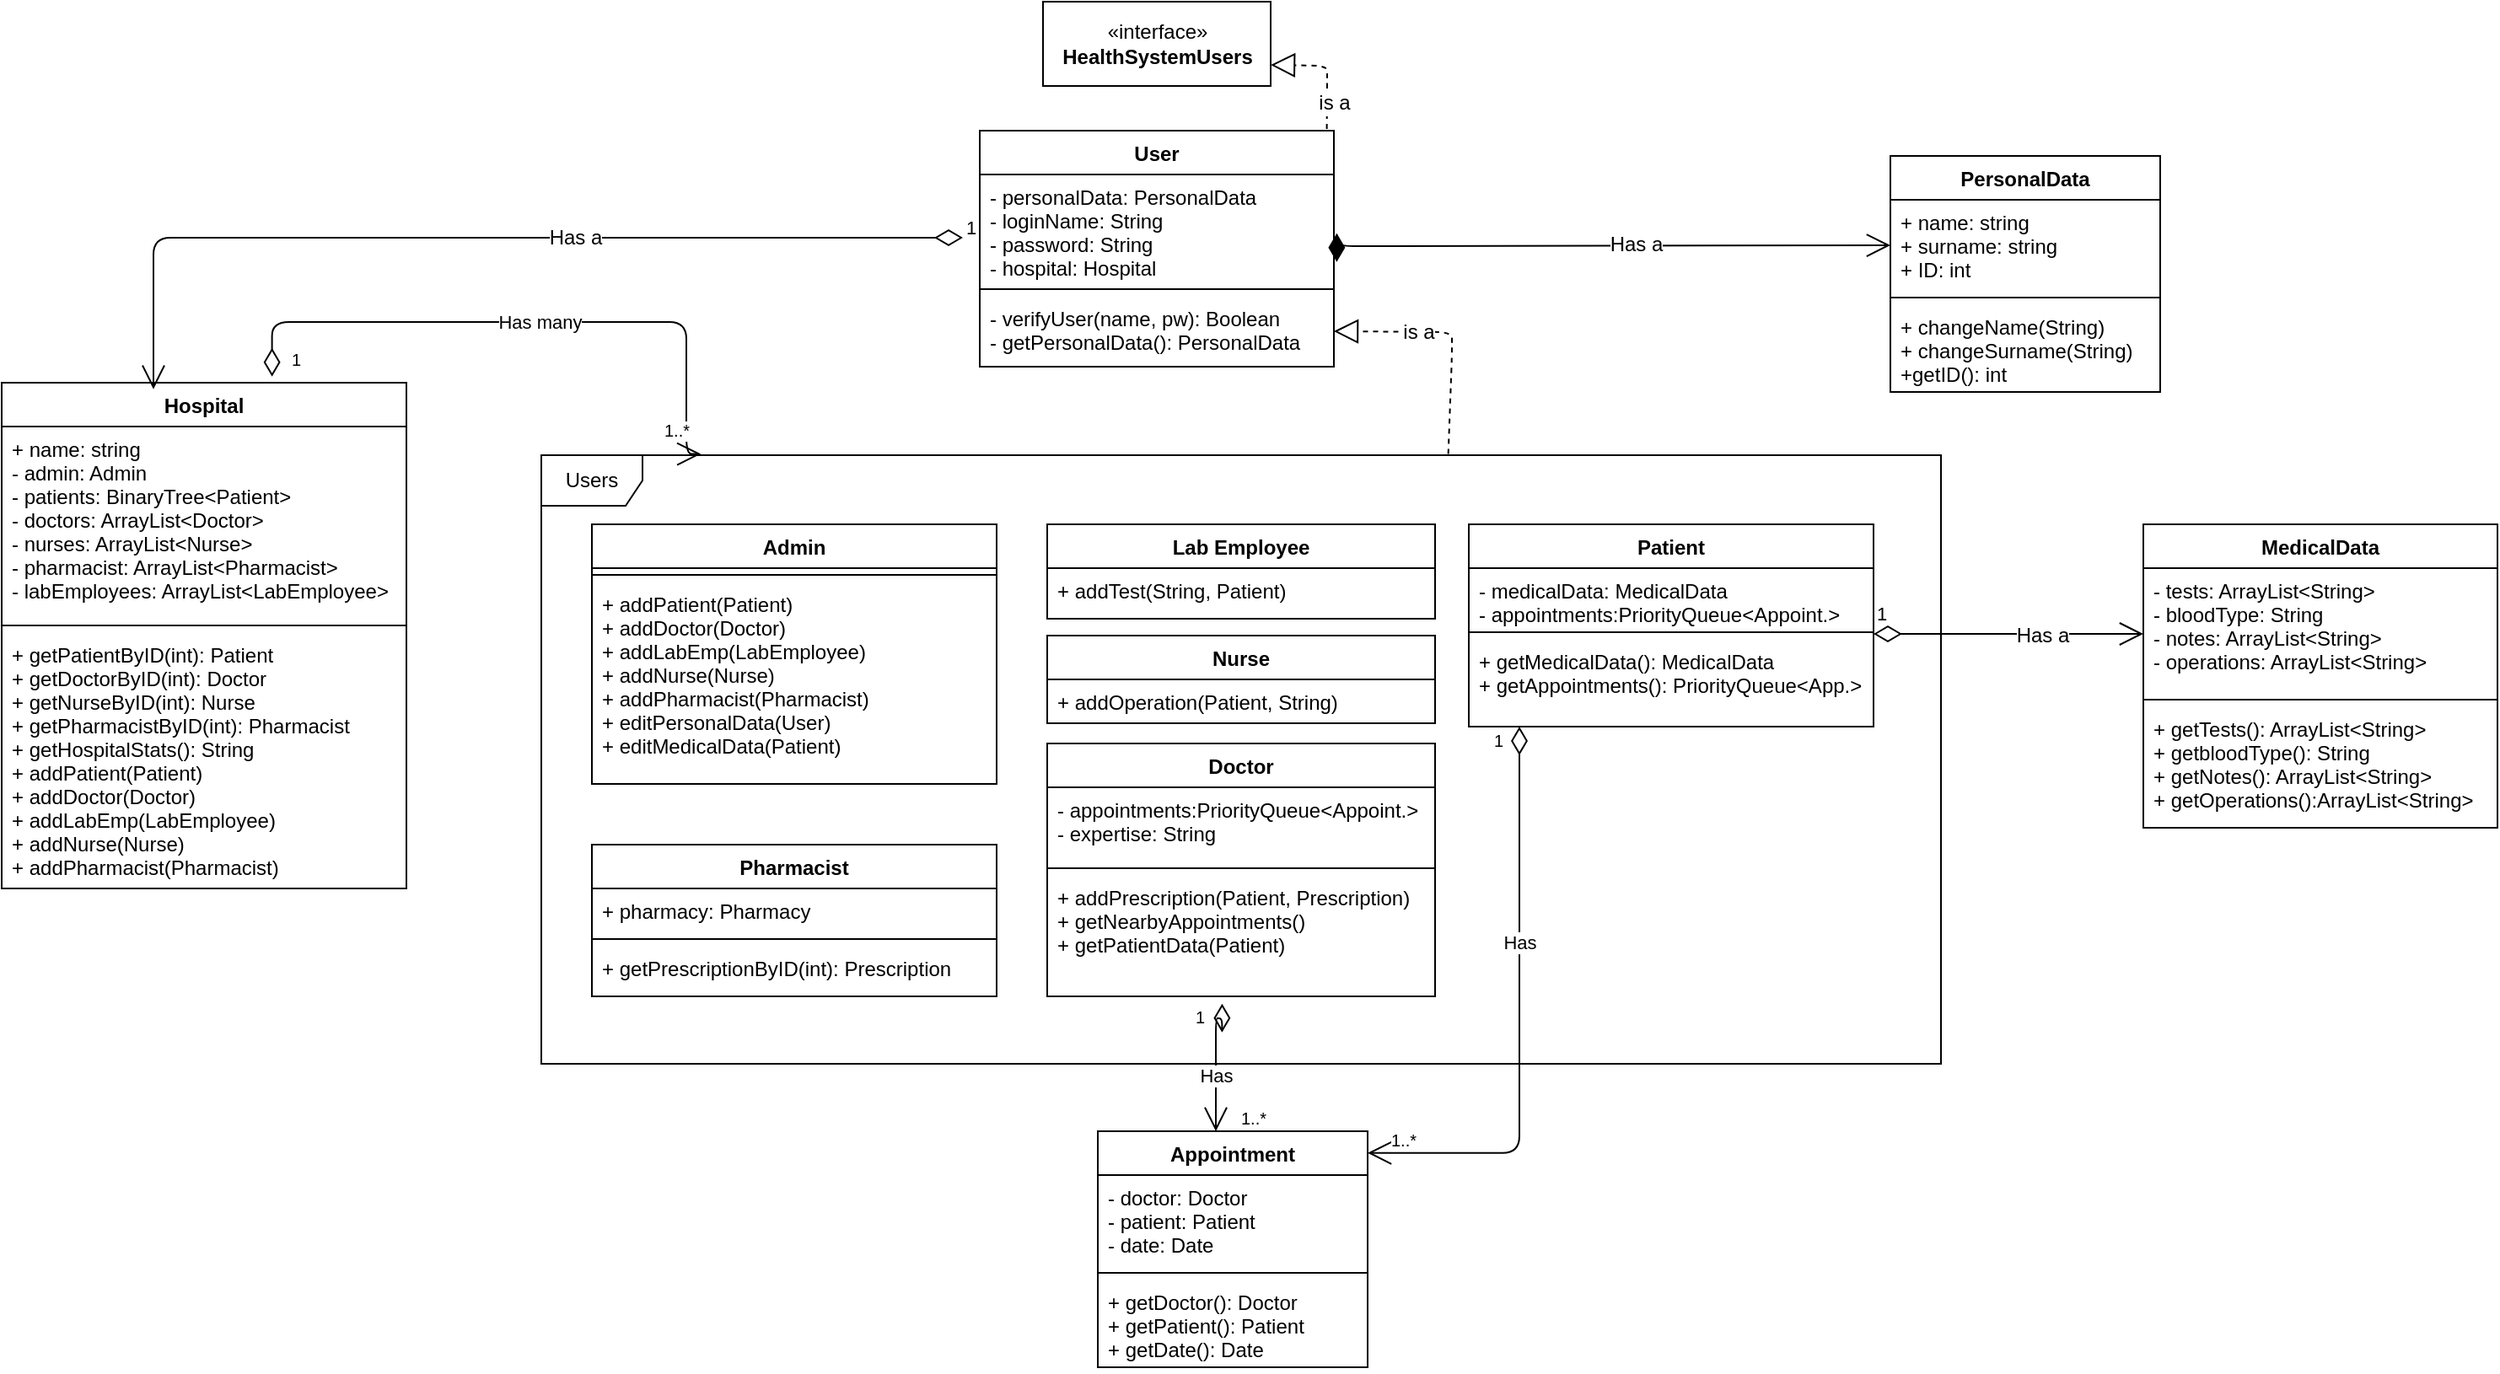 <mxfile version="12.1.3" type="device" pages="1"><diagram id="Zr2dmgQrheee5ZIwZqPT" name="Page-1"><mxGraphModel dx="1170" dy="573" grid="1" gridSize="10" guides="1" tooltips="1" connect="1" arrows="1" fold="1" page="1" pageScale="1" pageWidth="1169" pageHeight="827" math="0" shadow="0"><root><mxCell id="0"/><mxCell id="1" parent="0"/><mxCell id="RhYNFi-uM9asIL7bPDBp-73" value="Users" style="shape=umlFrame;whiteSpace=wrap;html=1;" vertex="1" parent="1"><mxGeometry x="360" y="279" width="830" height="361" as="geometry"/></mxCell><mxCell id="RhYNFi-uM9asIL7bPDBp-1" value="Hospital&#xA;" style="swimlane;fontStyle=1;align=center;verticalAlign=top;childLayout=stackLayout;horizontal=1;startSize=26;horizontalStack=0;resizeParent=1;resizeParentMax=0;resizeLast=0;collapsible=1;marginBottom=0;" vertex="1" parent="1"><mxGeometry x="40" y="236" width="240" height="300" as="geometry"/></mxCell><mxCell id="RhYNFi-uM9asIL7bPDBp-2" value="+ name: string&#xA;- admin: Admin&#xA;- patients: BinaryTree&lt;Patient&gt;&#xA;- doctors: ArrayList&lt;Doctor&gt;&#xA;- nurses: ArrayList&lt;Nurse&gt;&#xA;- pharmacist: ArrayList&lt;Pharmacist&gt;&#xA;- labEmployees: ArrayList&lt;LabEmployee&gt;&#xA;" style="text;strokeColor=none;fillColor=none;align=left;verticalAlign=top;spacingLeft=4;spacingRight=4;overflow=hidden;rotatable=0;points=[[0,0.5],[1,0.5]];portConstraint=eastwest;" vertex="1" parent="RhYNFi-uM9asIL7bPDBp-1"><mxGeometry y="26" width="240" height="114" as="geometry"/></mxCell><mxCell id="RhYNFi-uM9asIL7bPDBp-3" value="" style="line;strokeWidth=1;fillColor=none;align=left;verticalAlign=middle;spacingTop=-1;spacingLeft=3;spacingRight=3;rotatable=0;labelPosition=right;points=[];portConstraint=eastwest;" vertex="1" parent="RhYNFi-uM9asIL7bPDBp-1"><mxGeometry y="140" width="240" height="8" as="geometry"/></mxCell><mxCell id="RhYNFi-uM9asIL7bPDBp-4" value="+ getPatientByID(int): Patient&#xA;+ getDoctorByID(int): Doctor&#xA;+ getNurseByID(int): Nurse&#xA;+ getPharmacistByID(int): Pharmacist&#xA;+ getHospitalStats(): String&#xA;+ addPatient(Patient)&#xA;+ addDoctor(Doctor)&#xA;+ addLabEmp(LabEmployee)&#xA;+ addNurse(Nurse)&#xA;+ addPharmacist(Pharmacist)&#xA;&#xA;&#xA;&#xA;&#xA;" style="text;strokeColor=none;fillColor=none;align=left;verticalAlign=top;spacingLeft=4;spacingRight=4;overflow=hidden;rotatable=0;points=[[0,0.5],[1,0.5]];portConstraint=eastwest;" vertex="1" parent="RhYNFi-uM9asIL7bPDBp-1"><mxGeometry y="148" width="240" height="152" as="geometry"/></mxCell><mxCell id="RhYNFi-uM9asIL7bPDBp-9" value="User" style="swimlane;fontStyle=1;align=center;verticalAlign=top;childLayout=stackLayout;horizontal=1;startSize=26;horizontalStack=0;resizeParent=1;resizeParentMax=0;resizeLast=0;collapsible=1;marginBottom=0;" vertex="1" parent="1"><mxGeometry x="620" y="86.5" width="210" height="140" as="geometry"/></mxCell><mxCell id="RhYNFi-uM9asIL7bPDBp-10" value="- personalData: PersonalData&#xA;- loginName: String&#xA;- password: String&#xA;- hospital: Hospital&#xA;&#xA;" style="text;strokeColor=none;fillColor=none;align=left;verticalAlign=top;spacingLeft=4;spacingRight=4;overflow=hidden;rotatable=0;points=[[0,0.5],[1,0.5]];portConstraint=eastwest;" vertex="1" parent="RhYNFi-uM9asIL7bPDBp-9"><mxGeometry y="26" width="210" height="64" as="geometry"/></mxCell><mxCell id="RhYNFi-uM9asIL7bPDBp-11" value="" style="line;strokeWidth=1;fillColor=none;align=left;verticalAlign=middle;spacingTop=-1;spacingLeft=3;spacingRight=3;rotatable=0;labelPosition=right;points=[];portConstraint=eastwest;" vertex="1" parent="RhYNFi-uM9asIL7bPDBp-9"><mxGeometry y="90" width="210" height="8" as="geometry"/></mxCell><mxCell id="RhYNFi-uM9asIL7bPDBp-12" value="- verifyUser(name, pw): Boolean&#xA;- getPersonalData(): PersonalData&#xA;" style="text;strokeColor=none;fillColor=none;align=left;verticalAlign=top;spacingLeft=4;spacingRight=4;overflow=hidden;rotatable=0;points=[[0,0.5],[1,0.5]];portConstraint=eastwest;" vertex="1" parent="RhYNFi-uM9asIL7bPDBp-9"><mxGeometry y="98" width="210" height="42" as="geometry"/></mxCell><mxCell id="RhYNFi-uM9asIL7bPDBp-13" value="Doctor" style="swimlane;fontStyle=1;align=center;verticalAlign=top;childLayout=stackLayout;horizontal=1;startSize=26;horizontalStack=0;resizeParent=1;resizeParentMax=0;resizeLast=0;collapsible=1;marginBottom=0;" vertex="1" parent="1"><mxGeometry x="660" y="450" width="230" height="150" as="geometry"/></mxCell><mxCell id="RhYNFi-uM9asIL7bPDBp-14" value="- appointments:PriorityQueue&lt;Appoint.&gt;&#xA;- expertise: String&#xA;" style="text;strokeColor=none;fillColor=none;align=left;verticalAlign=top;spacingLeft=4;spacingRight=4;overflow=hidden;rotatable=0;points=[[0,0.5],[1,0.5]];portConstraint=eastwest;" vertex="1" parent="RhYNFi-uM9asIL7bPDBp-13"><mxGeometry y="26" width="230" height="44" as="geometry"/></mxCell><mxCell id="RhYNFi-uM9asIL7bPDBp-15" value="" style="line;strokeWidth=1;fillColor=none;align=left;verticalAlign=middle;spacingTop=-1;spacingLeft=3;spacingRight=3;rotatable=0;labelPosition=right;points=[];portConstraint=eastwest;" vertex="1" parent="RhYNFi-uM9asIL7bPDBp-13"><mxGeometry y="70" width="230" height="8" as="geometry"/></mxCell><mxCell id="RhYNFi-uM9asIL7bPDBp-16" value="+ addPrescription(Patient, Prescription)&#xA;+ getNearbyAppointments()&#xA;+ getPatientData(Patient)&#xA;" style="text;strokeColor=none;fillColor=none;align=left;verticalAlign=top;spacingLeft=4;spacingRight=4;overflow=hidden;rotatable=0;points=[[0,0.5],[1,0.5]];portConstraint=eastwest;fontStyle=0" vertex="1" parent="RhYNFi-uM9asIL7bPDBp-13"><mxGeometry y="78" width="230" height="72" as="geometry"/></mxCell><mxCell id="RhYNFi-uM9asIL7bPDBp-17" value="Admin" style="swimlane;fontStyle=1;align=center;verticalAlign=top;childLayout=stackLayout;horizontal=1;startSize=26;horizontalStack=0;resizeParent=1;resizeParentMax=0;resizeLast=0;collapsible=1;marginBottom=0;" vertex="1" parent="1"><mxGeometry x="390" y="320" width="240" height="154" as="geometry"/></mxCell><mxCell id="RhYNFi-uM9asIL7bPDBp-19" value="" style="line;strokeWidth=1;fillColor=none;align=left;verticalAlign=middle;spacingTop=-1;spacingLeft=3;spacingRight=3;rotatable=0;labelPosition=right;points=[];portConstraint=eastwest;" vertex="1" parent="RhYNFi-uM9asIL7bPDBp-17"><mxGeometry y="26" width="240" height="8" as="geometry"/></mxCell><mxCell id="RhYNFi-uM9asIL7bPDBp-20" value="+ addPatient(Patient)&#xA;+ addDoctor(Doctor)&#xA;+ addLabEmp(LabEmployee)&#xA;+ addNurse(Nurse)&#xA;+ addPharmacist(Pharmacist)&#xA;+ editPersonalData(User)&#xA;+ editMedicalData(Patient)&#xA;&#xA;" style="text;strokeColor=none;fillColor=none;align=left;verticalAlign=top;spacingLeft=4;spacingRight=4;overflow=hidden;rotatable=0;points=[[0,0.5],[1,0.5]];portConstraint=eastwest;" vertex="1" parent="RhYNFi-uM9asIL7bPDBp-17"><mxGeometry y="34" width="240" height="120" as="geometry"/></mxCell><mxCell id="RhYNFi-uM9asIL7bPDBp-21" value="Lab Employee" style="swimlane;fontStyle=1;align=center;verticalAlign=top;childLayout=stackLayout;horizontal=1;startSize=26;horizontalStack=0;resizeParent=1;resizeParentMax=0;resizeLast=0;collapsible=1;marginBottom=0;" vertex="1" parent="1"><mxGeometry x="660" y="320" width="230" height="56" as="geometry"/></mxCell><mxCell id="RhYNFi-uM9asIL7bPDBp-24" value="+ addTest(String, Patient)&#xA;" style="text;strokeColor=none;fillColor=none;align=left;verticalAlign=top;spacingLeft=4;spacingRight=4;overflow=hidden;rotatable=0;points=[[0,0.5],[1,0.5]];portConstraint=eastwest;" vertex="1" parent="RhYNFi-uM9asIL7bPDBp-21"><mxGeometry y="26" width="230" height="30" as="geometry"/></mxCell><mxCell id="RhYNFi-uM9asIL7bPDBp-25" value="Patient&#xA;" style="swimlane;fontStyle=1;align=center;verticalAlign=top;childLayout=stackLayout;horizontal=1;startSize=26;horizontalStack=0;resizeParent=1;resizeParentMax=0;resizeLast=0;collapsible=1;marginBottom=0;" vertex="1" parent="1"><mxGeometry x="910" y="320" width="240" height="120" as="geometry"/></mxCell><mxCell id="RhYNFi-uM9asIL7bPDBp-26" value="- medicalData: MedicalData&#xA;- appointments:PriorityQueue&lt;Appoint.&gt;" style="text;strokeColor=none;fillColor=none;align=left;verticalAlign=top;spacingLeft=4;spacingRight=4;overflow=hidden;rotatable=0;points=[[0,0.5],[1,0.5]];portConstraint=eastwest;" vertex="1" parent="RhYNFi-uM9asIL7bPDBp-25"><mxGeometry y="26" width="240" height="34" as="geometry"/></mxCell><mxCell id="RhYNFi-uM9asIL7bPDBp-27" value="" style="line;strokeWidth=1;fillColor=none;align=left;verticalAlign=middle;spacingTop=-1;spacingLeft=3;spacingRight=3;rotatable=0;labelPosition=right;points=[];portConstraint=eastwest;" vertex="1" parent="RhYNFi-uM9asIL7bPDBp-25"><mxGeometry y="60" width="240" height="8" as="geometry"/></mxCell><mxCell id="RhYNFi-uM9asIL7bPDBp-28" value="+ getMedicalData(): MedicalData&#xA;+ getAppointments(): PriorityQueue&lt;App.&gt;&#xA;" style="text;strokeColor=none;fillColor=none;align=left;verticalAlign=top;spacingLeft=4;spacingRight=4;overflow=hidden;rotatable=0;points=[[0,0.5],[1,0.5]];portConstraint=eastwest;" vertex="1" parent="RhYNFi-uM9asIL7bPDBp-25"><mxGeometry y="68" width="240" height="52" as="geometry"/></mxCell><mxCell id="RhYNFi-uM9asIL7bPDBp-37" value="Pharmacist" style="swimlane;fontStyle=1;align=center;verticalAlign=top;childLayout=stackLayout;horizontal=1;startSize=26;horizontalStack=0;resizeParent=1;resizeParentMax=0;resizeLast=0;collapsible=1;marginBottom=0;" vertex="1" parent="1"><mxGeometry x="390" y="510" width="240" height="90" as="geometry"/></mxCell><mxCell id="RhYNFi-uM9asIL7bPDBp-38" value="+ pharmacy: Pharmacy" style="text;strokeColor=none;fillColor=none;align=left;verticalAlign=top;spacingLeft=4;spacingRight=4;overflow=hidden;rotatable=0;points=[[0,0.5],[1,0.5]];portConstraint=eastwest;" vertex="1" parent="RhYNFi-uM9asIL7bPDBp-37"><mxGeometry y="26" width="240" height="26" as="geometry"/></mxCell><mxCell id="RhYNFi-uM9asIL7bPDBp-39" value="" style="line;strokeWidth=1;fillColor=none;align=left;verticalAlign=middle;spacingTop=-1;spacingLeft=3;spacingRight=3;rotatable=0;labelPosition=right;points=[];portConstraint=eastwest;" vertex="1" parent="RhYNFi-uM9asIL7bPDBp-37"><mxGeometry y="52" width="240" height="8" as="geometry"/></mxCell><mxCell id="RhYNFi-uM9asIL7bPDBp-40" value="+ getPrescriptionByID(int): Prescription" style="text;strokeColor=none;fillColor=none;align=left;verticalAlign=top;spacingLeft=4;spacingRight=4;overflow=hidden;rotatable=0;points=[[0,0.5],[1,0.5]];portConstraint=eastwest;" vertex="1" parent="RhYNFi-uM9asIL7bPDBp-37"><mxGeometry y="60" width="240" height="30" as="geometry"/></mxCell><mxCell id="RhYNFi-uM9asIL7bPDBp-41" value="Nurse&#xA;" style="swimlane;fontStyle=1;align=center;verticalAlign=top;childLayout=stackLayout;horizontal=1;startSize=26;horizontalStack=0;resizeParent=1;resizeParentMax=0;resizeLast=0;collapsible=1;marginBottom=0;" vertex="1" parent="1"><mxGeometry x="660" y="386" width="230" height="52" as="geometry"/></mxCell><mxCell id="RhYNFi-uM9asIL7bPDBp-44" value="+ addOperation(Patient, String)&#xA;" style="text;strokeColor=none;fillColor=none;align=left;verticalAlign=top;spacingLeft=4;spacingRight=4;overflow=hidden;rotatable=0;points=[[0,0.5],[1,0.5]];portConstraint=eastwest;" vertex="1" parent="RhYNFi-uM9asIL7bPDBp-41"><mxGeometry y="26" width="230" height="26" as="geometry"/></mxCell><mxCell id="RhYNFi-uM9asIL7bPDBp-45" value="«interface»&lt;br&gt;&lt;b&gt;HealthSystemUsers&lt;/b&gt;" style="html=1;" vertex="1" parent="1"><mxGeometry x="657.5" y="10" width="135" height="50" as="geometry"/></mxCell><mxCell id="RhYNFi-uM9asIL7bPDBp-55" value="PersonalData" style="swimlane;fontStyle=1;align=center;verticalAlign=top;childLayout=stackLayout;horizontal=1;startSize=26;horizontalStack=0;resizeParent=1;resizeParentMax=0;resizeLast=0;collapsible=1;marginBottom=0;" vertex="1" parent="1"><mxGeometry x="1160" y="101.5" width="160" height="140" as="geometry"/></mxCell><mxCell id="RhYNFi-uM9asIL7bPDBp-56" value="+ name: string&#xA;+ surname: string&#xA;+ ID: int&#xA;" style="text;strokeColor=none;fillColor=none;align=left;verticalAlign=top;spacingLeft=4;spacingRight=4;overflow=hidden;rotatable=0;points=[[0,0.5],[1,0.5]];portConstraint=eastwest;" vertex="1" parent="RhYNFi-uM9asIL7bPDBp-55"><mxGeometry y="26" width="160" height="54" as="geometry"/></mxCell><mxCell id="RhYNFi-uM9asIL7bPDBp-57" value="" style="line;strokeWidth=1;fillColor=none;align=left;verticalAlign=middle;spacingTop=-1;spacingLeft=3;spacingRight=3;rotatable=0;labelPosition=right;points=[];portConstraint=eastwest;" vertex="1" parent="RhYNFi-uM9asIL7bPDBp-55"><mxGeometry y="80" width="160" height="8" as="geometry"/></mxCell><mxCell id="RhYNFi-uM9asIL7bPDBp-58" value="+ changeName(String)&#xA;+ changeSurname(String)&#xA;+getID(): int&#xA;" style="text;strokeColor=none;fillColor=none;align=left;verticalAlign=top;spacingLeft=4;spacingRight=4;overflow=hidden;rotatable=0;points=[[0,0.5],[1,0.5]];portConstraint=eastwest;" vertex="1" parent="RhYNFi-uM9asIL7bPDBp-55"><mxGeometry y="88" width="160" height="52" as="geometry"/></mxCell><mxCell id="RhYNFi-uM9asIL7bPDBp-59" value="MedicalData" style="swimlane;fontStyle=1;align=center;verticalAlign=top;childLayout=stackLayout;horizontal=1;startSize=26;horizontalStack=0;resizeParent=1;resizeParentMax=0;resizeLast=0;collapsible=1;marginBottom=0;" vertex="1" parent="1"><mxGeometry x="1310" y="320" width="210" height="180" as="geometry"/></mxCell><mxCell id="RhYNFi-uM9asIL7bPDBp-60" value="- tests: ArrayList&lt;String&gt;&#xA;- bloodType: String&#xA;- notes: ArrayList&lt;String&gt;&#xA;- operations: ArrayList&lt;String&gt;&#xA;" style="text;strokeColor=none;fillColor=none;align=left;verticalAlign=top;spacingLeft=4;spacingRight=4;overflow=hidden;rotatable=0;points=[[0,0.5],[1,0.5]];portConstraint=eastwest;" vertex="1" parent="RhYNFi-uM9asIL7bPDBp-59"><mxGeometry y="26" width="210" height="74" as="geometry"/></mxCell><mxCell id="RhYNFi-uM9asIL7bPDBp-61" value="" style="line;strokeWidth=1;fillColor=none;align=left;verticalAlign=middle;spacingTop=-1;spacingLeft=3;spacingRight=3;rotatable=0;labelPosition=right;points=[];portConstraint=eastwest;" vertex="1" parent="RhYNFi-uM9asIL7bPDBp-59"><mxGeometry y="100" width="210" height="8" as="geometry"/></mxCell><mxCell id="RhYNFi-uM9asIL7bPDBp-62" value="+ getTests(): ArrayList&lt;String&gt;&#xA;+ getbloodType(): String&#xA;+ getNotes(): ArrayList&lt;String&gt;&#xA;+ getOperations():ArrayList&lt;String&gt;&#xA;" style="text;strokeColor=none;fillColor=none;align=left;verticalAlign=top;spacingLeft=4;spacingRight=4;overflow=hidden;rotatable=0;points=[[0,0.5],[1,0.5]];portConstraint=eastwest;" vertex="1" parent="RhYNFi-uM9asIL7bPDBp-59"><mxGeometry y="108" width="210" height="72" as="geometry"/></mxCell><mxCell id="RhYNFi-uM9asIL7bPDBp-63" value="Appointment" style="swimlane;fontStyle=1;align=center;verticalAlign=top;childLayout=stackLayout;horizontal=1;startSize=26;horizontalStack=0;resizeParent=1;resizeParentMax=0;resizeLast=0;collapsible=1;marginBottom=0;" vertex="1" parent="1"><mxGeometry x="690" y="680" width="160" height="140" as="geometry"/></mxCell><mxCell id="RhYNFi-uM9asIL7bPDBp-64" value="- doctor: Doctor&#xA;- patient: Patient&#xA;- date: Date&#xA;" style="text;strokeColor=none;fillColor=none;align=left;verticalAlign=top;spacingLeft=4;spacingRight=4;overflow=hidden;rotatable=0;points=[[0,0.5],[1,0.5]];portConstraint=eastwest;" vertex="1" parent="RhYNFi-uM9asIL7bPDBp-63"><mxGeometry y="26" width="160" height="54" as="geometry"/></mxCell><mxCell id="RhYNFi-uM9asIL7bPDBp-65" value="" style="line;strokeWidth=1;fillColor=none;align=left;verticalAlign=middle;spacingTop=-1;spacingLeft=3;spacingRight=3;rotatable=0;labelPosition=right;points=[];portConstraint=eastwest;" vertex="1" parent="RhYNFi-uM9asIL7bPDBp-63"><mxGeometry y="80" width="160" height="8" as="geometry"/></mxCell><mxCell id="RhYNFi-uM9asIL7bPDBp-66" value="+ getDoctor(): Doctor&#xA;+ getPatient(): Patient&#xA;+ getDate(): Date&#xA;" style="text;strokeColor=none;fillColor=none;align=left;verticalAlign=top;spacingLeft=4;spacingRight=4;overflow=hidden;rotatable=0;points=[[0,0.5],[1,0.5]];portConstraint=eastwest;" vertex="1" parent="RhYNFi-uM9asIL7bPDBp-63"><mxGeometry y="88" width="160" height="52" as="geometry"/></mxCell><mxCell id="RhYNFi-uM9asIL7bPDBp-77" value="Has many" style="endArrow=open;html=1;endSize=12;startArrow=diamondThin;startSize=14;startFill=0;edgeStyle=orthogonalEdgeStyle;strokeColor=#000000;exitX=0.668;exitY=-0.012;exitDx=0;exitDy=0;exitPerimeter=0;entryX=0.114;entryY=-0.002;entryDx=0;entryDy=0;entryPerimeter=0;" edge="1" parent="1" source="RhYNFi-uM9asIL7bPDBp-1" target="RhYNFi-uM9asIL7bPDBp-73"><mxGeometry x="0.05" relative="1" as="geometry"><mxPoint x="270" y="141.5" as="sourcePoint"/><mxPoint x="430" y="141.5" as="targetPoint"/><Array as="points"><mxPoint x="200" y="200"/><mxPoint x="446" y="200"/><mxPoint x="446" y="278"/></Array><mxPoint as="offset"/></mxGeometry></mxCell><mxCell id="RhYNFi-uM9asIL7bPDBp-78" value="1" style="resizable=0;html=1;align=left;verticalAlign=top;labelBackgroundColor=#ffffff;fontSize=10;" connectable="0" vertex="1" parent="RhYNFi-uM9asIL7bPDBp-77"><mxGeometry x="-1" relative="1" as="geometry"><mxPoint x="9.5" y="-22.5" as="offset"/></mxGeometry></mxCell><mxCell id="RhYNFi-uM9asIL7bPDBp-79" value="1..*" style="resizable=0;html=1;align=right;verticalAlign=top;labelBackgroundColor=#ffffff;fontSize=10;" connectable="0" vertex="1" parent="RhYNFi-uM9asIL7bPDBp-77"><mxGeometry x="1" relative="1" as="geometry"><mxPoint x="-6" y="-26.5" as="offset"/></mxGeometry></mxCell><mxCell id="RhYNFi-uM9asIL7bPDBp-80" value="1" style="endArrow=open;html=1;endSize=12;startArrow=diamondThin;startSize=14;startFill=0;edgeStyle=orthogonalEdgeStyle;align=left;verticalAlign=bottom;strokeColor=#000000;" edge="1" parent="1"><mxGeometry x="-1" y="3" relative="1" as="geometry"><mxPoint x="1150" y="385" as="sourcePoint"/><mxPoint x="1310" y="385" as="targetPoint"/><Array as="points"><mxPoint x="1210" y="385"/><mxPoint x="1210" y="385"/></Array></mxGeometry></mxCell><mxCell id="RhYNFi-uM9asIL7bPDBp-90" value="Has a" style="text;html=1;resizable=0;points=[];align=center;verticalAlign=middle;labelBackgroundColor=#ffffff;" vertex="1" connectable="0" parent="RhYNFi-uM9asIL7bPDBp-80"><mxGeometry x="0.16" y="4" relative="1" as="geometry"><mxPoint x="6.5" y="5" as="offset"/></mxGeometry></mxCell><mxCell id="RhYNFi-uM9asIL7bPDBp-76" value="" style="endArrow=open;html=1;endSize=12;startArrow=diamondThin;startSize=14;startFill=1;edgeStyle=orthogonalEdgeStyle;align=left;verticalAlign=bottom;exitX=1.008;exitY=0.81;exitDx=0;exitDy=0;exitPerimeter=0;entryX=0;entryY=0.5;entryDx=0;entryDy=0;" edge="1" parent="1" source="RhYNFi-uM9asIL7bPDBp-10" target="RhYNFi-uM9asIL7bPDBp-56"><mxGeometry x="-0.933" y="42" relative="1" as="geometry"><mxPoint x="930" y="174" as="sourcePoint"/><mxPoint x="1140" y="154" as="targetPoint"/><Array as="points"><mxPoint x="832" y="155"/><mxPoint x="852" y="155"/></Array><mxPoint x="-40" y="30" as="offset"/></mxGeometry></mxCell><mxCell id="RhYNFi-uM9asIL7bPDBp-89" value="Has a" style="text;html=1;resizable=0;points=[];align=center;verticalAlign=middle;labelBackgroundColor=#ffffff;" vertex="1" connectable="0" parent="RhYNFi-uM9asIL7bPDBp-76"><mxGeometry x="0.102" y="1" relative="1" as="geometry"><mxPoint as="offset"/></mxGeometry></mxCell><mxCell id="RhYNFi-uM9asIL7bPDBp-82" value="Has" style="endArrow=open;html=1;endSize=12;startArrow=diamondThin;startSize=14;startFill=0;edgeStyle=orthogonalEdgeStyle;strokeColor=#000000;exitX=0.451;exitY=1.061;exitDx=0;exitDy=0;exitPerimeter=0;" edge="1" parent="1" source="RhYNFi-uM9asIL7bPDBp-16" target="RhYNFi-uM9asIL7bPDBp-63"><mxGeometry x="0.154" relative="1" as="geometry"><mxPoint x="810" y="689.5" as="sourcePoint"/><mxPoint x="970" y="689.5" as="targetPoint"/><Array as="points"><mxPoint x="760" y="613"/></Array><mxPoint as="offset"/></mxGeometry></mxCell><mxCell id="RhYNFi-uM9asIL7bPDBp-83" value="1" style="resizable=0;html=1;align=left;verticalAlign=top;labelBackgroundColor=#ffffff;fontSize=10;" connectable="0" vertex="1" parent="RhYNFi-uM9asIL7bPDBp-82"><mxGeometry x="-1" relative="1" as="geometry"><mxPoint x="-17.5" y="-4" as="offset"/></mxGeometry></mxCell><mxCell id="RhYNFi-uM9asIL7bPDBp-84" value="1..*" style="resizable=0;html=1;align=right;verticalAlign=top;labelBackgroundColor=#ffffff;fontSize=10;" connectable="0" vertex="1" parent="RhYNFi-uM9asIL7bPDBp-82"><mxGeometry x="1" relative="1" as="geometry"><mxPoint x="30" y="-20" as="offset"/></mxGeometry></mxCell><mxCell id="RhYNFi-uM9asIL7bPDBp-87" value="" style="endArrow=block;dashed=1;endFill=0;endSize=12;html=1;strokeColor=#000000;entryX=1;entryY=0.5;entryDx=0;entryDy=0;exitX=0.648;exitY=-0.002;exitDx=0;exitDy=0;exitPerimeter=0;" edge="1" parent="1" source="RhYNFi-uM9asIL7bPDBp-73" target="RhYNFi-uM9asIL7bPDBp-12"><mxGeometry width="160" relative="1" as="geometry"><mxPoint x="1020" y="200" as="sourcePoint"/><mxPoint x="840" y="210" as="targetPoint"/><Array as="points"><mxPoint x="900" y="220"/><mxPoint x="900" y="206"/></Array></mxGeometry></mxCell><mxCell id="RhYNFi-uM9asIL7bPDBp-92" value="is a" style="text;html=1;resizable=0;points=[];align=center;verticalAlign=middle;labelBackgroundColor=#ffffff;" vertex="1" connectable="0" parent="RhYNFi-uM9asIL7bPDBp-87"><mxGeometry x="0.131" y="-27" relative="1" as="geometry"><mxPoint x="-12" y="26.5" as="offset"/></mxGeometry></mxCell><mxCell id="RhYNFi-uM9asIL7bPDBp-88" value="" style="endArrow=block;dashed=1;endFill=0;endSize=12;html=1;strokeColor=#000000;entryX=1;entryY=0.75;entryDx=0;entryDy=0;exitX=0.98;exitY=-0.007;exitDx=0;exitDy=0;exitPerimeter=0;" edge="1" parent="1" source="RhYNFi-uM9asIL7bPDBp-9" target="RhYNFi-uM9asIL7bPDBp-45"><mxGeometry width="160" relative="1" as="geometry"><mxPoint x="792.5" y="34.5" as="sourcePoint"/><mxPoint x="952.5" y="34.5" as="targetPoint"/><Array as="points"><mxPoint x="826" y="60"/><mxPoint x="826" y="48"/></Array></mxGeometry></mxCell><mxCell id="RhYNFi-uM9asIL7bPDBp-91" value="is a" style="text;html=1;resizable=0;points=[];align=center;verticalAlign=middle;labelBackgroundColor=#ffffff;" vertex="1" connectable="0" parent="RhYNFi-uM9asIL7bPDBp-88"><mxGeometry x="-0.288" y="-16" relative="1" as="geometry"><mxPoint x="-12" y="10" as="offset"/></mxGeometry></mxCell><mxCell id="RhYNFi-uM9asIL7bPDBp-94" value="1" style="endArrow=open;html=1;endSize=12;startArrow=diamondThin;startSize=14;startFill=0;edgeStyle=orthogonalEdgeStyle;align=left;verticalAlign=bottom;strokeColor=#000000;entryX=0.375;entryY=0.013;entryDx=0;entryDy=0;entryPerimeter=0;" edge="1" parent="1" target="RhYNFi-uM9asIL7bPDBp-1"><mxGeometry x="-1" y="3" relative="1" as="geometry"><mxPoint x="610" y="150" as="sourcePoint"/><mxPoint x="480" y="86" as="targetPoint"/><Array as="points"><mxPoint x="130" y="150"/></Array></mxGeometry></mxCell><mxCell id="RhYNFi-uM9asIL7bPDBp-95" value="Has a" style="text;html=1;resizable=0;points=[];align=center;verticalAlign=middle;labelBackgroundColor=#ffffff;" vertex="1" connectable="0" parent="RhYNFi-uM9asIL7bPDBp-94"><mxGeometry x="-0.196" y="4" relative="1" as="geometry"><mxPoint x="-1.5" y="-4" as="offset"/></mxGeometry></mxCell><mxCell id="RhYNFi-uM9asIL7bPDBp-99" value="Has" style="endArrow=open;html=1;endSize=12;startArrow=diamondThin;startSize=14;startFill=0;edgeStyle=orthogonalEdgeStyle;strokeColor=#000000;entryX=1;entryY=0.092;entryDx=0;entryDy=0;entryPerimeter=0;" edge="1" parent="1" source="RhYNFi-uM9asIL7bPDBp-28" target="RhYNFi-uM9asIL7bPDBp-63"><mxGeometry x="-0.256" relative="1" as="geometry"><mxPoint x="943.333" y="608.333" as="sourcePoint"/><mxPoint x="940" y="675.5" as="targetPoint"/><Array as="points"><mxPoint x="940" y="693"/></Array><mxPoint as="offset"/></mxGeometry></mxCell><mxCell id="RhYNFi-uM9asIL7bPDBp-100" value="1" style="resizable=0;html=1;align=left;verticalAlign=top;labelBackgroundColor=#ffffff;fontSize=10;" connectable="0" vertex="1" parent="RhYNFi-uM9asIL7bPDBp-99"><mxGeometry x="-1" relative="1" as="geometry"><mxPoint x="-17.5" y="-4" as="offset"/></mxGeometry></mxCell><mxCell id="RhYNFi-uM9asIL7bPDBp-101" value="1..*" style="resizable=0;html=1;align=right;verticalAlign=top;labelBackgroundColor=#ffffff;fontSize=10;" connectable="0" vertex="1" parent="RhYNFi-uM9asIL7bPDBp-99"><mxGeometry x="1" relative="1" as="geometry"><mxPoint x="30" y="-20" as="offset"/></mxGeometry></mxCell></root></mxGraphModel></diagram></mxfile>